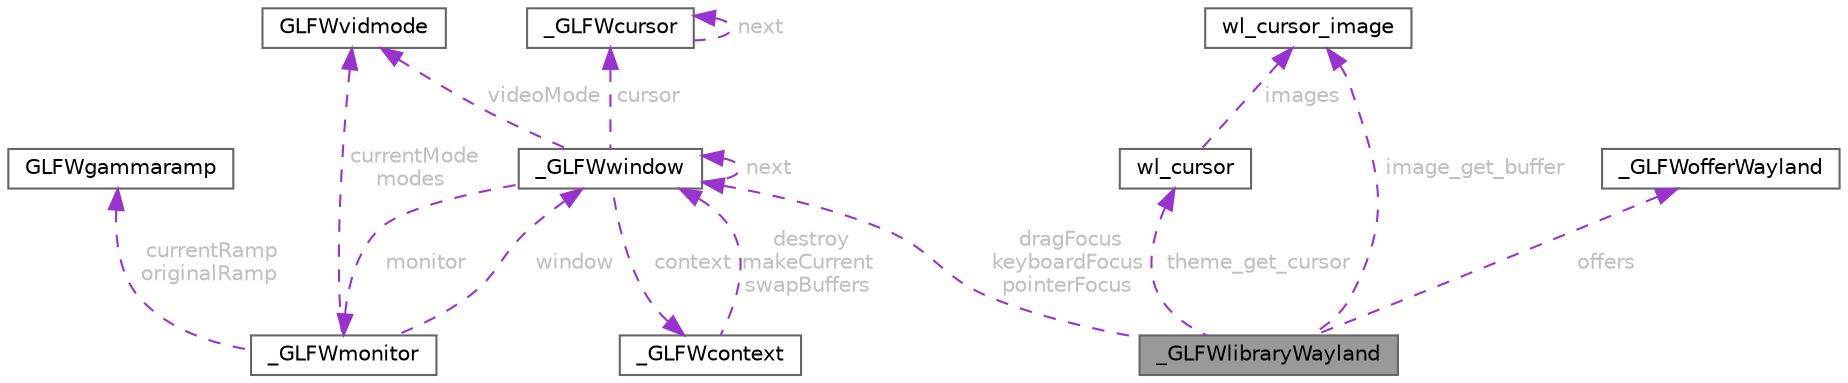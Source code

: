 digraph "_GLFWlibraryWayland"
{
 // LATEX_PDF_SIZE
  bgcolor="transparent";
  edge [fontname=Helvetica,fontsize=10,labelfontname=Helvetica,labelfontsize=10];
  node [fontname=Helvetica,fontsize=10,shape=box,height=0.2,width=0.4];
  Node1 [id="Node000001",label="_GLFWlibraryWayland",height=0.2,width=0.4,color="gray40", fillcolor="grey60", style="filled", fontcolor="black",tooltip=" "];
  Node2 -> Node1 [id="edge31_Node000001_Node000002",dir="back",color="darkorchid3",style="dashed",tooltip=" ",label=" offers",fontcolor="grey" ];
  Node2 [id="Node000002",label="_GLFWofferWayland",height=0.2,width=0.4,color="gray40", fillcolor="white", style="filled",URL="$struct___g_l_f_woffer_wayland.html",tooltip=" "];
  Node3 -> Node1 [id="edge32_Node000001_Node000003",dir="back",color="darkorchid3",style="dashed",tooltip=" ",label=" dragFocus\nkeyboardFocus\npointerFocus",fontcolor="grey" ];
  Node3 [id="Node000003",label="_GLFWwindow",height=0.2,width=0.4,color="gray40", fillcolor="white", style="filled",URL="$struct___g_l_f_wwindow.html",tooltip=" "];
  Node3 -> Node3 [id="edge33_Node000003_Node000003",dir="back",color="darkorchid3",style="dashed",tooltip=" ",label=" next",fontcolor="grey" ];
  Node4 -> Node3 [id="edge34_Node000003_Node000004",dir="back",color="darkorchid3",style="dashed",tooltip=" ",label=" videoMode",fontcolor="grey" ];
  Node4 [id="Node000004",label="GLFWvidmode",height=0.2,width=0.4,color="gray40", fillcolor="white", style="filled",URL="$struct_g_l_f_wvidmode.html",tooltip="Video mode type."];
  Node5 -> Node3 [id="edge35_Node000003_Node000005",dir="back",color="darkorchid3",style="dashed",tooltip=" ",label=" monitor",fontcolor="grey" ];
  Node5 [id="Node000005",label="_GLFWmonitor",height=0.2,width=0.4,color="gray40", fillcolor="white", style="filled",URL="$struct___g_l_f_wmonitor.html",tooltip=" "];
  Node3 -> Node5 [id="edge36_Node000005_Node000003",dir="back",color="darkorchid3",style="dashed",tooltip=" ",label=" window",fontcolor="grey" ];
  Node4 -> Node5 [id="edge37_Node000005_Node000004",dir="back",color="darkorchid3",style="dashed",tooltip=" ",label=" currentMode\nmodes",fontcolor="grey" ];
  Node6 -> Node5 [id="edge38_Node000005_Node000006",dir="back",color="darkorchid3",style="dashed",tooltip=" ",label=" currentRamp\noriginalRamp",fontcolor="grey" ];
  Node6 [id="Node000006",label="GLFWgammaramp",height=0.2,width=0.4,color="gray40", fillcolor="white", style="filled",URL="$struct_g_l_f_wgammaramp.html",tooltip="Gamma ramp."];
  Node7 -> Node3 [id="edge39_Node000003_Node000007",dir="back",color="darkorchid3",style="dashed",tooltip=" ",label=" cursor",fontcolor="grey" ];
  Node7 [id="Node000007",label="_GLFWcursor",height=0.2,width=0.4,color="gray40", fillcolor="white", style="filled",URL="$struct___g_l_f_wcursor.html",tooltip=" "];
  Node7 -> Node7 [id="edge40_Node000007_Node000007",dir="back",color="darkorchid3",style="dashed",tooltip=" ",label=" next",fontcolor="grey" ];
  Node8 -> Node3 [id="edge41_Node000003_Node000008",dir="back",color="darkorchid3",style="dashed",tooltip=" ",label=" context",fontcolor="grey" ];
  Node8 [id="Node000008",label="_GLFWcontext",height=0.2,width=0.4,color="gray40", fillcolor="white", style="filled",URL="$struct___g_l_f_wcontext.html",tooltip=" "];
  Node3 -> Node8 [id="edge42_Node000008_Node000003",dir="back",color="darkorchid3",style="dashed",tooltip=" ",label=" destroy\nmakeCurrent\nswapBuffers",fontcolor="grey" ];
  Node9 -> Node1 [id="edge43_Node000001_Node000009",dir="back",color="darkorchid3",style="dashed",tooltip=" ",label=" theme_get_cursor",fontcolor="grey" ];
  Node9 [id="Node000009",label="wl_cursor",height=0.2,width=0.4,color="gray40", fillcolor="white", style="filled",URL="$structwl__cursor.html",tooltip=" "];
  Node10 -> Node9 [id="edge44_Node000009_Node000010",dir="back",color="darkorchid3",style="dashed",tooltip=" ",label=" images",fontcolor="grey" ];
  Node10 [id="Node000010",label="wl_cursor_image",height=0.2,width=0.4,color="gray40", fillcolor="white", style="filled",URL="$structwl__cursor__image.html",tooltip=" "];
  Node10 -> Node1 [id="edge45_Node000001_Node000010",dir="back",color="darkorchid3",style="dashed",tooltip=" ",label=" image_get_buffer",fontcolor="grey" ];
}
